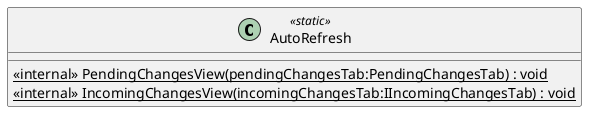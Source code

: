 @startuml
class AutoRefresh <<static>> {
    <<internal>> {static} PendingChangesView(pendingChangesTab:PendingChangesTab) : void
    <<internal>> {static} IncomingChangesView(incomingChangesTab:IIncomingChangesTab) : void
}
@enduml
